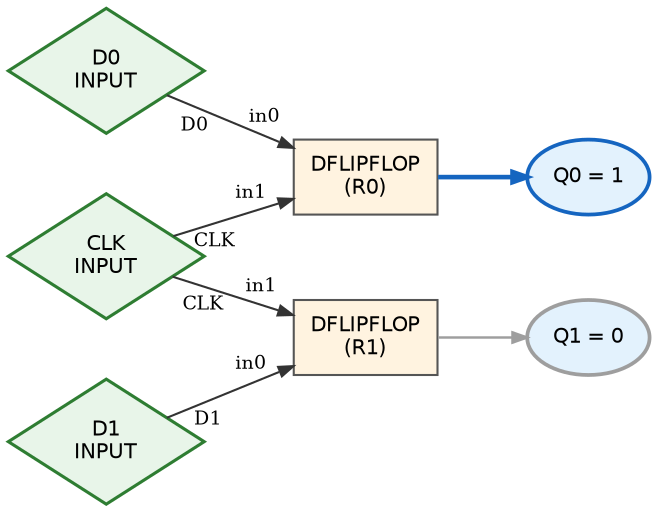 digraph Logic {
  graph [rankdir=LR, nodesep=0.4, ranksep=0.6];
  node  [shape=box, style=filled, fillcolor="#f6f6f6", color="#555555", fontname=Helvetica, fontsize=10];
  edge  [color="#333333", arrowsize=0.7];

  in_D0 [label="D0\nINPUT", shape=diamond, fillcolor="#e8f5e9", color="#2e7d32", penwidth=1.5];
  in_D1 [label="D1\nINPUT", shape=diamond, fillcolor="#e8f5e9", color="#2e7d32", penwidth=1.5];
  in_CLK [label="CLK\nINPUT", shape=diamond, fillcolor="#e8f5e9", color="#2e7d32", penwidth=1.5];

  g_R0 [label="DFLIPFLOP\n(R0)", fillcolor="#fff3e0"];
  g_R1 [label="DFLIPFLOP\n(R1)", fillcolor="#fff3e0"];

  in_D0 -> g_R0 [taillabel="D0", headlabel="in0", labeldistance=2, labelfontsize=9];
  in_D1 -> g_R1 [taillabel="D1", headlabel="in0", labeldistance=2, labelfontsize=9];
  in_CLK -> g_R0 [taillabel="CLK", headlabel="in1", labeldistance=2, labelfontsize=9];
  in_CLK -> g_R1 [taillabel="CLK", headlabel="in1", labeldistance=2, labelfontsize=9];


  out_R0 [label="Q0 = 1", shape=oval, fillcolor="#e3f2fd", color="#1565c0", penwidth=1.8];
  g_R0 -> out_R0 [color="#1565c0", penwidth=2.2];
  out_R1 [label="Q1 = 0", shape=oval, fillcolor="#e3f2fd", color="#9e9e9e", penwidth=1.8];
  g_R1 -> out_R1 [color="#9e9e9e", penwidth=1.2];
}
